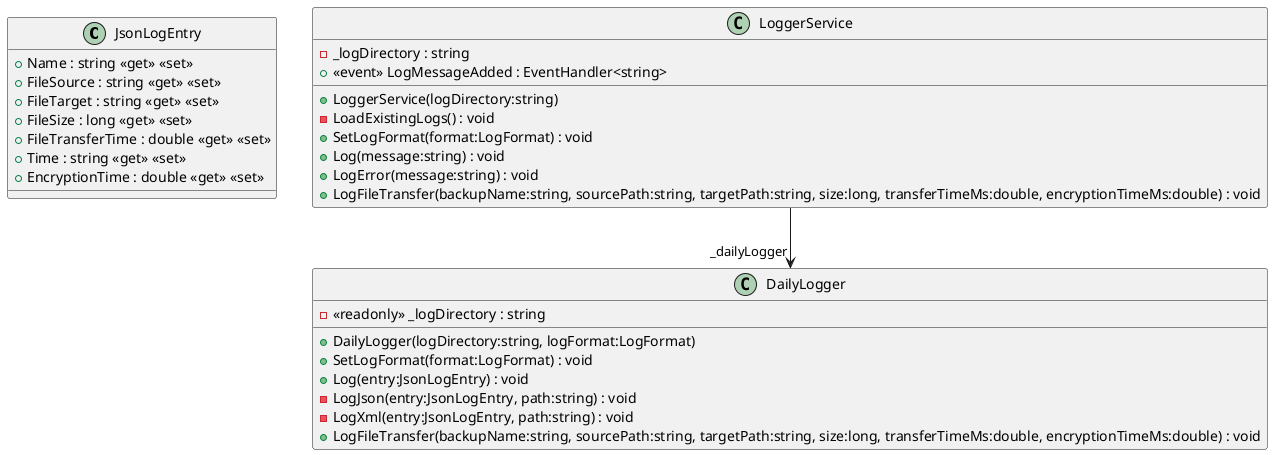 @startuml
class JsonLogEntry {
    + Name : string <<get>> <<set>>
    + FileSource : string <<get>> <<set>>
    + FileTarget : string <<get>> <<set>>
    + FileSize : long <<get>> <<set>>
    + FileTransferTime : double <<get>> <<set>>
    + Time : string <<get>> <<set>>
    + EncryptionTime : double <<get>> <<set>>
}
class LoggerService {
    - _logDirectory : string
    +  <<event>> LogMessageAdded : EventHandler<string> 
    + LoggerService(logDirectory:string)
    - LoadExistingLogs() : void
    + SetLogFormat(format:LogFormat) : void
    + Log(message:string) : void
    + LogError(message:string) : void
    + LogFileTransfer(backupName:string, sourcePath:string, targetPath:string, size:long, transferTimeMs:double, encryptionTimeMs:double) : void
}
Class DailyLogger {
    - <<readonly>> _logDirectory : string
    + DailyLogger(logDirectory:string, logFormat:LogFormat)
    + SetLogFormat(format:LogFormat) : void
    + Log(entry:JsonLogEntry) : void
    - LogJson(entry:JsonLogEntry, path:string) : void
    - LogXml(entry:JsonLogEntry, path:string) : void
    + LogFileTransfer(backupName:string, sourcePath:string, targetPath:string, size:long, transferTimeMs:double, encryptionTimeMs:double) : void
}
LoggerService --> "_dailyLogger" DailyLogger
@enduml
